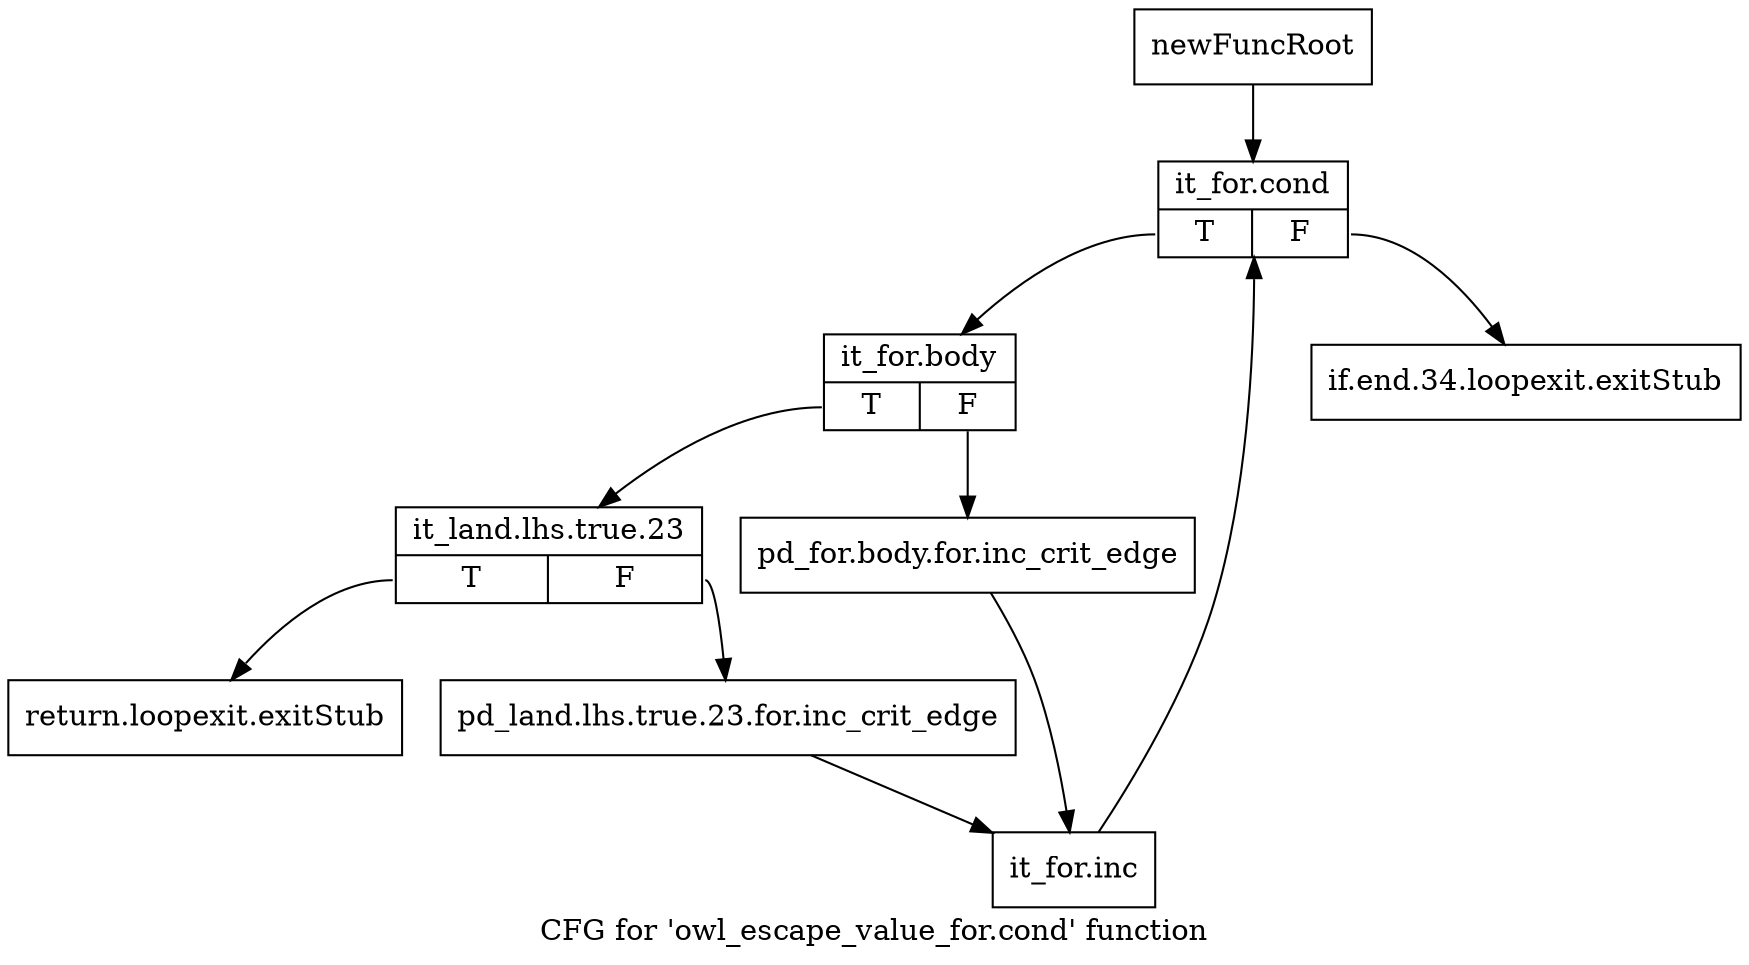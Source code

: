 digraph "CFG for 'owl_escape_value_for.cond' function" {
	label="CFG for 'owl_escape_value_for.cond' function";

	Node0x415b270 [shape=record,label="{newFuncRoot}"];
	Node0x415b270 -> Node0x415b360;
	Node0x415b2c0 [shape=record,label="{if.end.34.loopexit.exitStub}"];
	Node0x415b310 [shape=record,label="{return.loopexit.exitStub}"];
	Node0x415b360 [shape=record,label="{it_for.cond|{<s0>T|<s1>F}}"];
	Node0x415b360:s0 -> Node0x415b3b0;
	Node0x415b360:s1 -> Node0x415b2c0;
	Node0x415b3b0 [shape=record,label="{it_for.body|{<s0>T|<s1>F}}"];
	Node0x415b3b0:s0 -> Node0x415b450;
	Node0x415b3b0:s1 -> Node0x415b400;
	Node0x415b400 [shape=record,label="{pd_for.body.for.inc_crit_edge}"];
	Node0x415b400 -> Node0x415b4f0;
	Node0x415b450 [shape=record,label="{it_land.lhs.true.23|{<s0>T|<s1>F}}"];
	Node0x415b450:s0 -> Node0x415b310;
	Node0x415b450:s1 -> Node0x415b4a0;
	Node0x415b4a0 [shape=record,label="{pd_land.lhs.true.23.for.inc_crit_edge}"];
	Node0x415b4a0 -> Node0x415b4f0;
	Node0x415b4f0 [shape=record,label="{it_for.inc}"];
	Node0x415b4f0 -> Node0x415b360;
}

